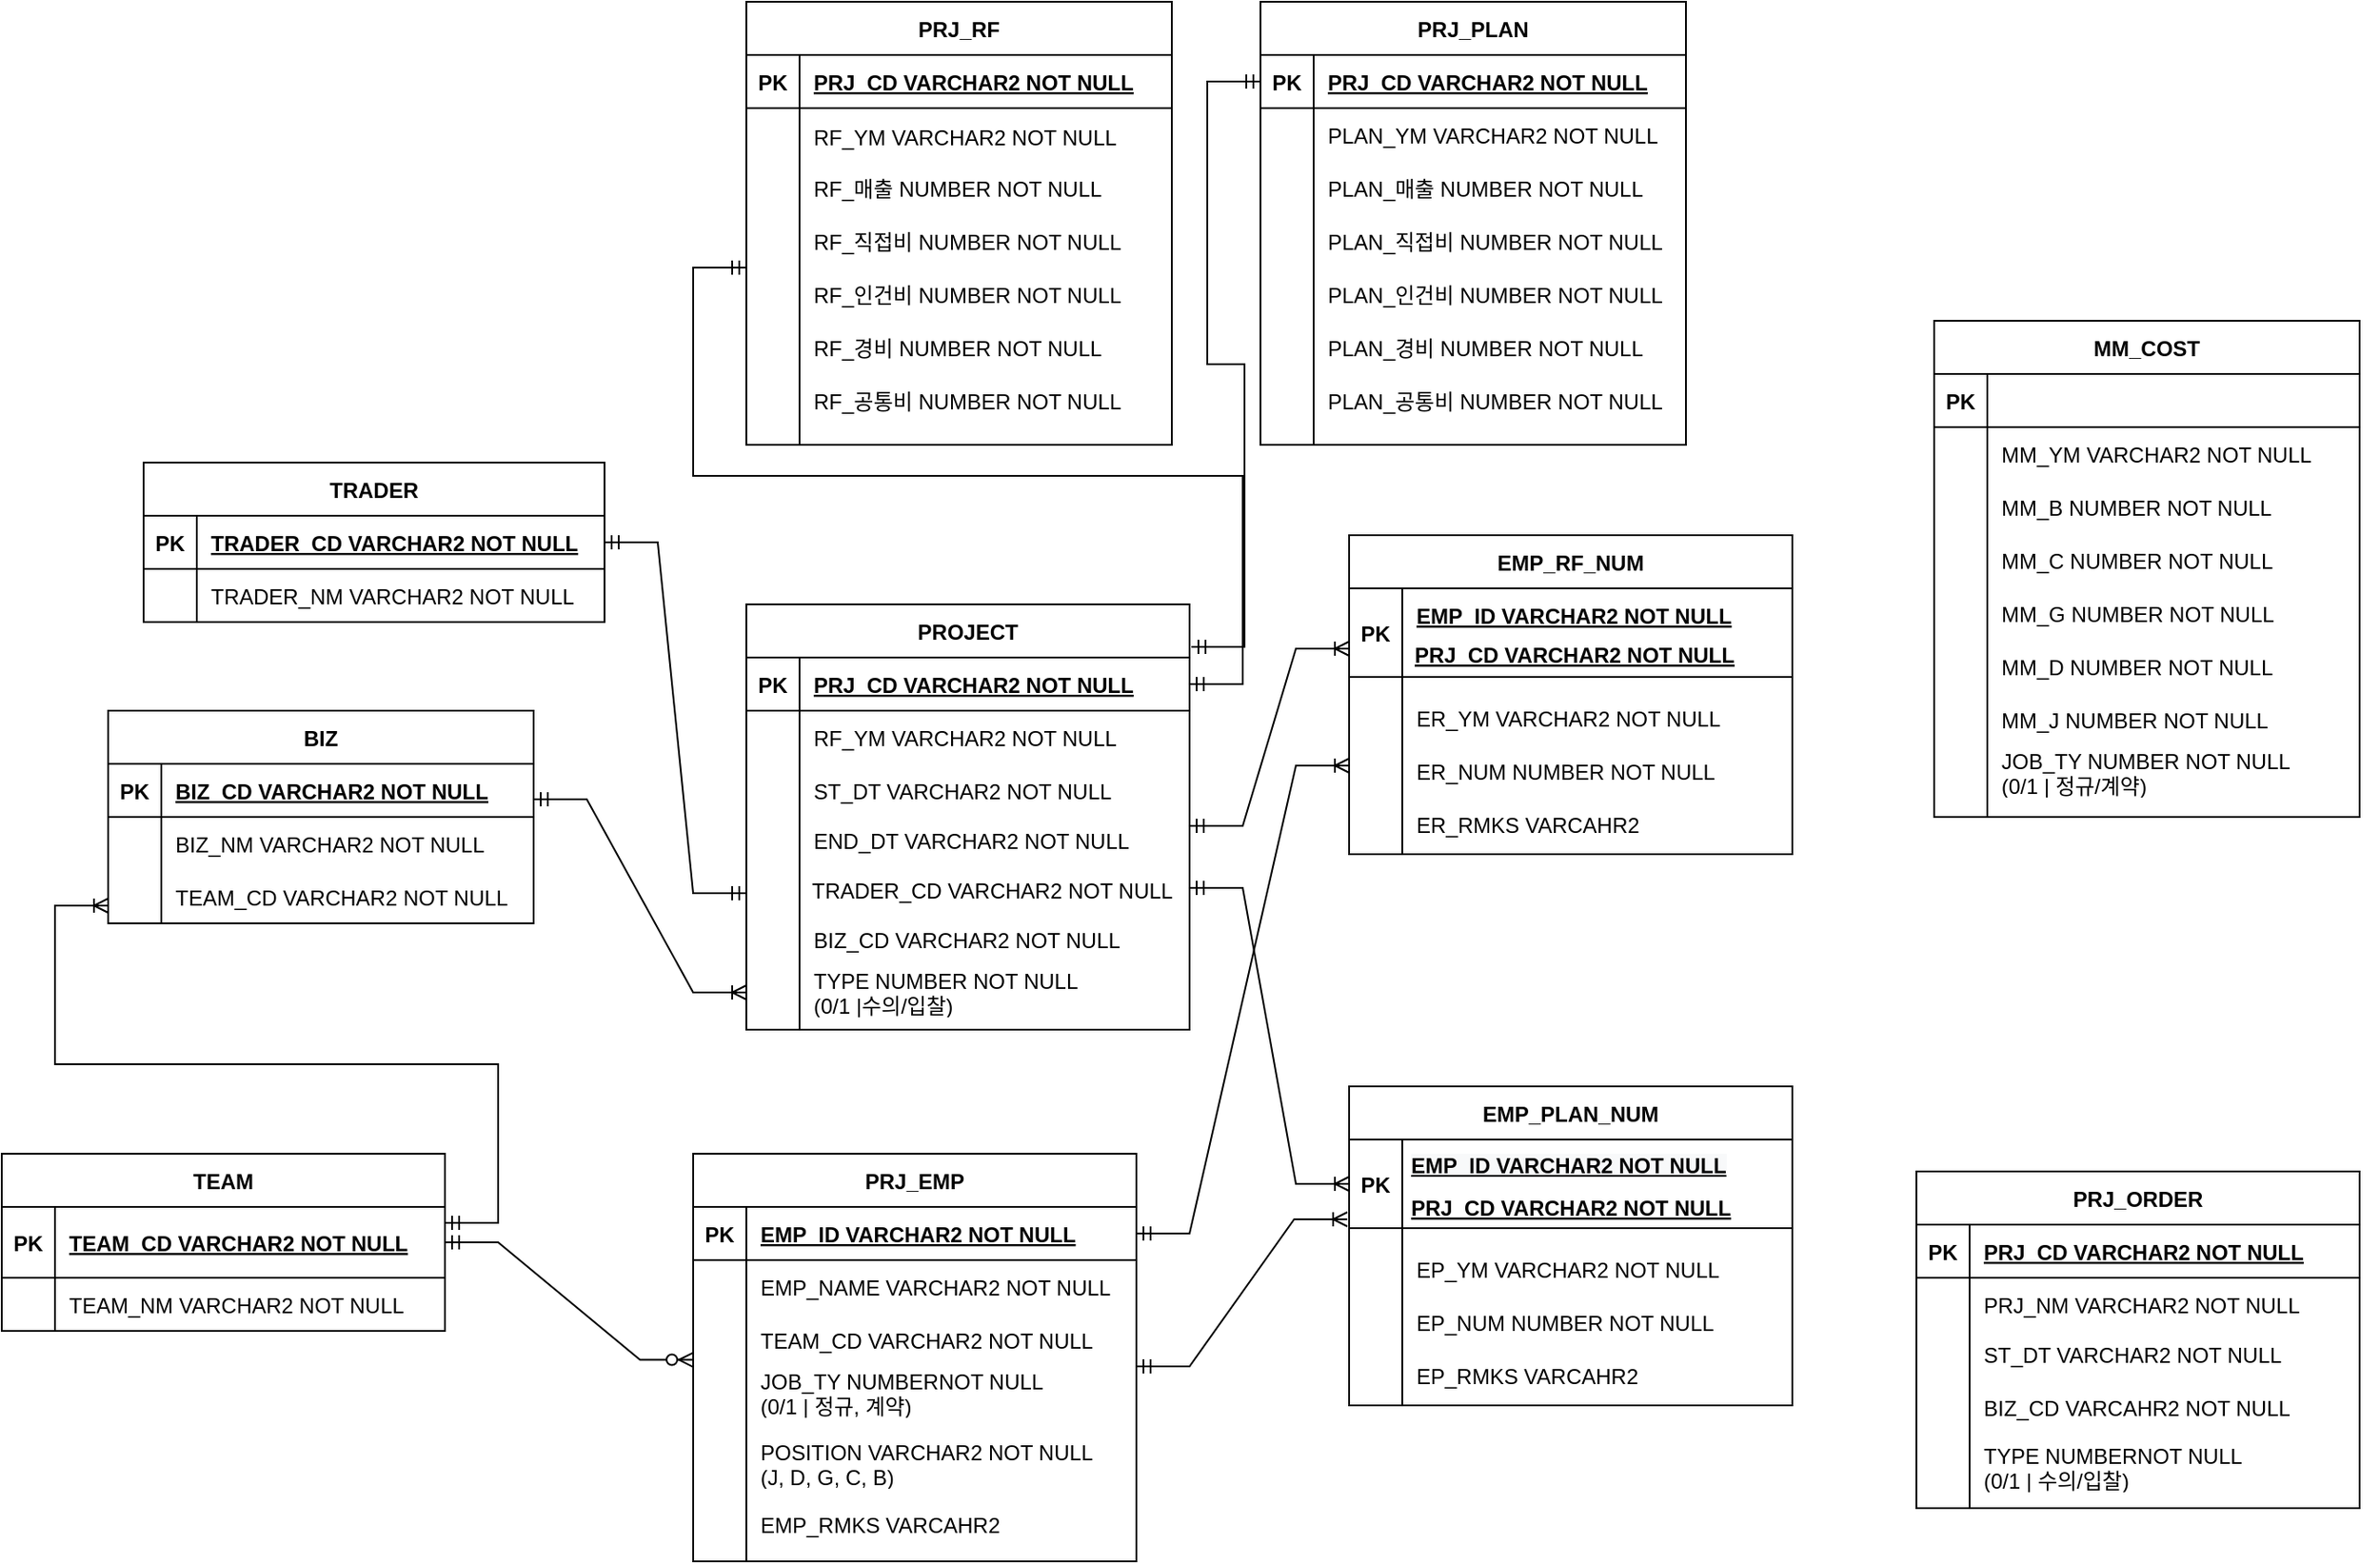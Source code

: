 <mxfile version="15.8.8" type="github">
  <diagram id="R2lEEEUBdFMjLlhIrx00" name="Page-1">
    <mxGraphModel dx="2424" dy="1894" grid="1" gridSize="10" guides="1" tooltips="1" connect="1" arrows="1" fold="1" page="1" pageScale="1" pageWidth="850" pageHeight="1100" math="0" shadow="0" extFonts="Permanent Marker^https://fonts.googleapis.com/css?family=Permanent+Marker">
      <root>
        <mxCell id="0" />
        <mxCell id="1" parent="0" />
        <mxCell id="C-vyLk0tnHw3VtMMgP7b-23" value="PROJECT" style="shape=table;startSize=30;container=1;collapsible=1;childLayout=tableLayout;fixedRows=1;rowLines=0;fontStyle=1;align=center;resizeLast=1;" parent="1" vertex="1">
          <mxGeometry x="-330" y="40" width="250" height="240" as="geometry" />
        </mxCell>
        <mxCell id="C-vyLk0tnHw3VtMMgP7b-24" value="" style="shape=partialRectangle;collapsible=0;dropTarget=0;pointerEvents=0;fillColor=none;points=[[0,0.5],[1,0.5]];portConstraint=eastwest;top=0;left=0;right=0;bottom=1;" parent="C-vyLk0tnHw3VtMMgP7b-23" vertex="1">
          <mxGeometry y="30" width="250" height="30" as="geometry" />
        </mxCell>
        <mxCell id="C-vyLk0tnHw3VtMMgP7b-25" value="PK" style="shape=partialRectangle;overflow=hidden;connectable=0;fillColor=none;top=0;left=0;bottom=0;right=0;fontStyle=1;" parent="C-vyLk0tnHw3VtMMgP7b-24" vertex="1">
          <mxGeometry width="30" height="30" as="geometry">
            <mxRectangle width="30" height="30" as="alternateBounds" />
          </mxGeometry>
        </mxCell>
        <mxCell id="C-vyLk0tnHw3VtMMgP7b-26" value="PRJ_CD VARCHAR2 NOT NULL " style="shape=partialRectangle;overflow=hidden;connectable=0;fillColor=none;top=0;left=0;bottom=0;right=0;align=left;spacingLeft=6;fontStyle=5;" parent="C-vyLk0tnHw3VtMMgP7b-24" vertex="1">
          <mxGeometry x="30" width="220" height="30" as="geometry">
            <mxRectangle width="220" height="30" as="alternateBounds" />
          </mxGeometry>
        </mxCell>
        <mxCell id="C-vyLk0tnHw3VtMMgP7b-27" value="" style="shape=partialRectangle;collapsible=0;dropTarget=0;pointerEvents=0;fillColor=none;points=[[0,0.5],[1,0.5]];portConstraint=eastwest;top=0;left=0;right=0;bottom=0;" parent="C-vyLk0tnHw3VtMMgP7b-23" vertex="1">
          <mxGeometry y="60" width="250" height="180" as="geometry" />
        </mxCell>
        <mxCell id="C-vyLk0tnHw3VtMMgP7b-28" value="" style="shape=partialRectangle;overflow=hidden;connectable=0;fillColor=none;top=0;left=0;bottom=0;right=0;" parent="C-vyLk0tnHw3VtMMgP7b-27" vertex="1">
          <mxGeometry width="30" height="180" as="geometry">
            <mxRectangle width="30" height="180" as="alternateBounds" />
          </mxGeometry>
        </mxCell>
        <mxCell id="C-vyLk0tnHw3VtMMgP7b-29" value="" style="shape=partialRectangle;overflow=hidden;connectable=0;fillColor=none;top=0;left=0;bottom=0;right=0;align=left;spacingLeft=6;" parent="C-vyLk0tnHw3VtMMgP7b-27" vertex="1">
          <mxGeometry x="30" width="220" height="180" as="geometry">
            <mxRectangle width="220" height="180" as="alternateBounds" />
          </mxGeometry>
        </mxCell>
        <mxCell id="puKlv_RuVFi4Ft0ick5t-2" value="RF_YM VARCHAR2 NOT NULL" style="shape=partialRectangle;overflow=hidden;connectable=0;fillColor=none;top=0;left=0;bottom=0;right=0;align=left;spacingLeft=6;" parent="1" vertex="1">
          <mxGeometry x="-300" y="100" width="220" height="30" as="geometry">
            <mxRectangle width="220" height="30" as="alternateBounds" />
          </mxGeometry>
        </mxCell>
        <mxCell id="puKlv_RuVFi4Ft0ick5t-4" value="MM_COST" style="shape=table;startSize=30;container=1;collapsible=1;childLayout=tableLayout;fixedRows=1;rowLines=0;fontStyle=1;align=center;resizeLast=1;" parent="1" vertex="1">
          <mxGeometry x="340" y="-120" width="240" height="280" as="geometry" />
        </mxCell>
        <mxCell id="puKlv_RuVFi4Ft0ick5t-5" value="" style="shape=partialRectangle;collapsible=0;dropTarget=0;pointerEvents=0;fillColor=none;points=[[0,0.5],[1,0.5]];portConstraint=eastwest;top=0;left=0;right=0;bottom=1;" parent="puKlv_RuVFi4Ft0ick5t-4" vertex="1">
          <mxGeometry y="30" width="240" height="30" as="geometry" />
        </mxCell>
        <mxCell id="puKlv_RuVFi4Ft0ick5t-6" value="PK" style="shape=partialRectangle;overflow=hidden;connectable=0;fillColor=none;top=0;left=0;bottom=0;right=0;fontStyle=1;" parent="puKlv_RuVFi4Ft0ick5t-5" vertex="1">
          <mxGeometry width="30" height="30" as="geometry">
            <mxRectangle width="30" height="30" as="alternateBounds" />
          </mxGeometry>
        </mxCell>
        <mxCell id="puKlv_RuVFi4Ft0ick5t-7" value="" style="shape=partialRectangle;overflow=hidden;connectable=0;fillColor=none;top=0;left=0;bottom=0;right=0;align=left;spacingLeft=6;fontStyle=5;" parent="puKlv_RuVFi4Ft0ick5t-5" vertex="1">
          <mxGeometry x="30" width="210" height="30" as="geometry">
            <mxRectangle width="210" height="30" as="alternateBounds" />
          </mxGeometry>
        </mxCell>
        <mxCell id="puKlv_RuVFi4Ft0ick5t-8" value="" style="shape=partialRectangle;collapsible=0;dropTarget=0;pointerEvents=0;fillColor=none;points=[[0,0.5],[1,0.5]];portConstraint=eastwest;top=0;left=0;right=0;bottom=0;" parent="puKlv_RuVFi4Ft0ick5t-4" vertex="1">
          <mxGeometry y="60" width="240" height="220" as="geometry" />
        </mxCell>
        <mxCell id="puKlv_RuVFi4Ft0ick5t-9" value="" style="shape=partialRectangle;overflow=hidden;connectable=0;fillColor=none;top=0;left=0;bottom=0;right=0;" parent="puKlv_RuVFi4Ft0ick5t-8" vertex="1">
          <mxGeometry width="30" height="220" as="geometry">
            <mxRectangle width="30" height="220" as="alternateBounds" />
          </mxGeometry>
        </mxCell>
        <mxCell id="puKlv_RuVFi4Ft0ick5t-10" value="" style="shape=partialRectangle;overflow=hidden;connectable=0;fillColor=none;top=0;left=0;bottom=0;right=0;align=left;spacingLeft=6;" parent="puKlv_RuVFi4Ft0ick5t-8" vertex="1">
          <mxGeometry x="30" width="210" height="220" as="geometry">
            <mxRectangle width="210" height="220" as="alternateBounds" />
          </mxGeometry>
        </mxCell>
        <mxCell id="ZMXKOaA-wAnx4iD19Qm_-1" value="" style="shape=partialRectangle;collapsible=0;dropTarget=0;pointerEvents=0;fillColor=none;points=[[0,0.5],[1,0.5]];portConstraint=eastwest;top=0;left=0;right=0;bottom=0;" parent="1" vertex="1">
          <mxGeometry x="340" y="65" width="250" height="30" as="geometry" />
        </mxCell>
        <mxCell id="ZMXKOaA-wAnx4iD19Qm_-3" value="MM_YM VARCHAR2 NOT NULL" style="shape=partialRectangle;overflow=hidden;connectable=0;fillColor=none;top=0;left=0;bottom=0;right=0;align=left;spacingLeft=6;" parent="1" vertex="1">
          <mxGeometry x="370" y="-60" width="220" height="30" as="geometry">
            <mxRectangle width="220" height="30" as="alternateBounds" />
          </mxGeometry>
        </mxCell>
        <mxCell id="ZMXKOaA-wAnx4iD19Qm_-4" value="MM_B NUMBER NOT NULL" style="shape=partialRectangle;overflow=hidden;connectable=0;fillColor=none;top=0;left=0;bottom=0;right=0;align=left;spacingLeft=6;" parent="1" vertex="1">
          <mxGeometry x="370" y="-30" width="220" height="30" as="geometry">
            <mxRectangle width="220" height="30" as="alternateBounds" />
          </mxGeometry>
        </mxCell>
        <mxCell id="ZMXKOaA-wAnx4iD19Qm_-5" value="MM_C NUMBER NOT NULL" style="shape=partialRectangle;overflow=hidden;connectable=0;fillColor=none;top=0;left=0;bottom=0;right=0;align=left;spacingLeft=6;" parent="1" vertex="1">
          <mxGeometry x="370" width="220" height="30" as="geometry">
            <mxRectangle width="220" height="30" as="alternateBounds" />
          </mxGeometry>
        </mxCell>
        <mxCell id="ZMXKOaA-wAnx4iD19Qm_-6" value="MM_G NUMBER NOT NULL" style="shape=partialRectangle;overflow=hidden;connectable=0;fillColor=none;top=0;left=0;bottom=0;right=0;align=left;spacingLeft=6;" parent="1" vertex="1">
          <mxGeometry x="370" y="30" width="220" height="30" as="geometry">
            <mxRectangle width="220" height="30" as="alternateBounds" />
          </mxGeometry>
        </mxCell>
        <mxCell id="ZMXKOaA-wAnx4iD19Qm_-7" value="MM_D NUMBER NOT NULL" style="shape=partialRectangle;overflow=hidden;connectable=0;fillColor=none;top=0;left=0;bottom=0;right=0;align=left;spacingLeft=6;" parent="1" vertex="1">
          <mxGeometry x="370" y="60" width="220" height="30" as="geometry">
            <mxRectangle width="220" height="30" as="alternateBounds" />
          </mxGeometry>
        </mxCell>
        <mxCell id="ZMXKOaA-wAnx4iD19Qm_-8" value="MM_J NUMBER NOT NULL" style="shape=partialRectangle;overflow=hidden;connectable=0;fillColor=none;top=0;left=0;bottom=0;right=0;align=left;spacingLeft=6;" parent="1" vertex="1">
          <mxGeometry x="370" y="90" width="220" height="30" as="geometry">
            <mxRectangle width="220" height="30" as="alternateBounds" />
          </mxGeometry>
        </mxCell>
        <mxCell id="ZMXKOaA-wAnx4iD19Qm_-9" value="JOB_TY NUMBER NOT NULL&#xa;(0/1 | 정규/계약)" style="shape=partialRectangle;overflow=hidden;connectable=0;fillColor=none;top=0;left=0;bottom=0;right=0;align=left;spacingLeft=6;" parent="1" vertex="1">
          <mxGeometry x="370" y="120" width="220" height="30" as="geometry">
            <mxRectangle width="220" height="30" as="alternateBounds" />
          </mxGeometry>
        </mxCell>
        <mxCell id="ZMXKOaA-wAnx4iD19Qm_-10" value="BIZ" style="shape=table;startSize=30;container=1;collapsible=1;childLayout=tableLayout;fixedRows=1;rowLines=0;fontStyle=1;align=center;resizeLast=1;" parent="1" vertex="1">
          <mxGeometry x="-690" y="100" width="240" height="120" as="geometry" />
        </mxCell>
        <mxCell id="ZMXKOaA-wAnx4iD19Qm_-11" value="" style="shape=partialRectangle;collapsible=0;dropTarget=0;pointerEvents=0;fillColor=none;points=[[0,0.5],[1,0.5]];portConstraint=eastwest;top=0;left=0;right=0;bottom=1;" parent="ZMXKOaA-wAnx4iD19Qm_-10" vertex="1">
          <mxGeometry y="30" width="240" height="30" as="geometry" />
        </mxCell>
        <mxCell id="ZMXKOaA-wAnx4iD19Qm_-12" value="PK" style="shape=partialRectangle;overflow=hidden;connectable=0;fillColor=none;top=0;left=0;bottom=0;right=0;fontStyle=1;" parent="ZMXKOaA-wAnx4iD19Qm_-11" vertex="1">
          <mxGeometry width="30" height="30" as="geometry">
            <mxRectangle width="30" height="30" as="alternateBounds" />
          </mxGeometry>
        </mxCell>
        <mxCell id="ZMXKOaA-wAnx4iD19Qm_-13" value="" style="shape=partialRectangle;overflow=hidden;connectable=0;fillColor=none;top=0;left=0;bottom=0;right=0;align=left;spacingLeft=6;fontStyle=5;" parent="ZMXKOaA-wAnx4iD19Qm_-11" vertex="1">
          <mxGeometry x="30" width="210" height="30" as="geometry">
            <mxRectangle width="210" height="30" as="alternateBounds" />
          </mxGeometry>
        </mxCell>
        <mxCell id="ZMXKOaA-wAnx4iD19Qm_-14" value="" style="shape=partialRectangle;collapsible=0;dropTarget=0;pointerEvents=0;fillColor=none;points=[[0,0.5],[1,0.5]];portConstraint=eastwest;top=0;left=0;right=0;bottom=0;" parent="ZMXKOaA-wAnx4iD19Qm_-10" vertex="1">
          <mxGeometry y="60" width="240" height="60" as="geometry" />
        </mxCell>
        <mxCell id="ZMXKOaA-wAnx4iD19Qm_-15" value="" style="shape=partialRectangle;overflow=hidden;connectable=0;fillColor=none;top=0;left=0;bottom=0;right=0;" parent="ZMXKOaA-wAnx4iD19Qm_-14" vertex="1">
          <mxGeometry width="30" height="60" as="geometry">
            <mxRectangle width="30" height="60" as="alternateBounds" />
          </mxGeometry>
        </mxCell>
        <mxCell id="ZMXKOaA-wAnx4iD19Qm_-16" value="" style="shape=partialRectangle;overflow=hidden;connectable=0;fillColor=none;top=0;left=0;bottom=0;right=0;align=left;spacingLeft=6;" parent="ZMXKOaA-wAnx4iD19Qm_-14" vertex="1">
          <mxGeometry x="30" width="210" height="60" as="geometry">
            <mxRectangle width="210" height="60" as="alternateBounds" />
          </mxGeometry>
        </mxCell>
        <mxCell id="ZMXKOaA-wAnx4iD19Qm_-23" value="BIZ_CD VARCHAR2 NOT NULL" style="shape=partialRectangle;overflow=hidden;connectable=0;fillColor=none;top=0;left=0;bottom=0;right=0;align=left;spacingLeft=6;fontStyle=5" parent="1" vertex="1">
          <mxGeometry x="-660" y="130" width="220" height="30" as="geometry">
            <mxRectangle width="220" height="30" as="alternateBounds" />
          </mxGeometry>
        </mxCell>
        <mxCell id="ZMXKOaA-wAnx4iD19Qm_-27" value="BIZ_NM VARCHAR2 NOT NULL" style="shape=partialRectangle;overflow=hidden;connectable=0;fillColor=none;top=0;left=0;bottom=0;right=0;align=left;spacingLeft=6;" parent="1" vertex="1">
          <mxGeometry x="-660" y="160" width="220" height="30" as="geometry">
            <mxRectangle width="220" height="30" as="alternateBounds" />
          </mxGeometry>
        </mxCell>
        <mxCell id="ZMXKOaA-wAnx4iD19Qm_-28" value="TEAM" style="shape=table;startSize=30;container=1;collapsible=1;childLayout=tableLayout;fixedRows=1;rowLines=0;fontStyle=1;align=center;resizeLast=1;" parent="1" vertex="1">
          <mxGeometry x="-750" y="350" width="250" height="100" as="geometry" />
        </mxCell>
        <mxCell id="ZMXKOaA-wAnx4iD19Qm_-29" value="" style="shape=partialRectangle;collapsible=0;dropTarget=0;pointerEvents=0;fillColor=none;points=[[0,0.5],[1,0.5]];portConstraint=eastwest;top=0;left=0;right=0;bottom=1;" parent="ZMXKOaA-wAnx4iD19Qm_-28" vertex="1">
          <mxGeometry y="30" width="250" height="40" as="geometry" />
        </mxCell>
        <mxCell id="ZMXKOaA-wAnx4iD19Qm_-30" value="PK" style="shape=partialRectangle;overflow=hidden;connectable=0;fillColor=none;top=0;left=0;bottom=0;right=0;fontStyle=1;" parent="ZMXKOaA-wAnx4iD19Qm_-29" vertex="1">
          <mxGeometry width="30" height="40" as="geometry">
            <mxRectangle width="30" height="40" as="alternateBounds" />
          </mxGeometry>
        </mxCell>
        <mxCell id="ZMXKOaA-wAnx4iD19Qm_-31" value="TEAM_CD VARCHAR2 NOT NULL" style="shape=partialRectangle;overflow=hidden;connectable=0;fillColor=none;top=0;left=0;bottom=0;right=0;align=left;spacingLeft=6;fontStyle=5;" parent="ZMXKOaA-wAnx4iD19Qm_-29" vertex="1">
          <mxGeometry x="30" width="220" height="40" as="geometry">
            <mxRectangle width="220" height="40" as="alternateBounds" />
          </mxGeometry>
        </mxCell>
        <mxCell id="ZMXKOaA-wAnx4iD19Qm_-32" value="" style="shape=partialRectangle;collapsible=0;dropTarget=0;pointerEvents=0;fillColor=none;points=[[0,0.5],[1,0.5]];portConstraint=eastwest;top=0;left=0;right=0;bottom=0;" parent="ZMXKOaA-wAnx4iD19Qm_-28" vertex="1">
          <mxGeometry y="70" width="250" height="30" as="geometry" />
        </mxCell>
        <mxCell id="ZMXKOaA-wAnx4iD19Qm_-33" value="" style="shape=partialRectangle;overflow=hidden;connectable=0;fillColor=none;top=0;left=0;bottom=0;right=0;" parent="ZMXKOaA-wAnx4iD19Qm_-32" vertex="1">
          <mxGeometry width="30" height="30" as="geometry">
            <mxRectangle width="30" height="30" as="alternateBounds" />
          </mxGeometry>
        </mxCell>
        <mxCell id="ZMXKOaA-wAnx4iD19Qm_-34" value="TEAM_NM VARCHAR2 NOT NULL" style="shape=partialRectangle;overflow=hidden;connectable=0;fillColor=none;top=0;left=0;bottom=0;right=0;align=left;spacingLeft=6;" parent="ZMXKOaA-wAnx4iD19Qm_-32" vertex="1">
          <mxGeometry x="30" width="220" height="30" as="geometry">
            <mxRectangle width="220" height="30" as="alternateBounds" />
          </mxGeometry>
        </mxCell>
        <mxCell id="ZMXKOaA-wAnx4iD19Qm_-49" value="PRJ_PLAN" style="shape=table;startSize=30;container=1;collapsible=1;childLayout=tableLayout;fixedRows=1;rowLines=0;fontStyle=1;align=center;resizeLast=1;" parent="1" vertex="1">
          <mxGeometry x="-40" y="-300" width="240" height="250" as="geometry" />
        </mxCell>
        <mxCell id="ZMXKOaA-wAnx4iD19Qm_-50" value="" style="shape=partialRectangle;collapsible=0;dropTarget=0;pointerEvents=0;fillColor=none;points=[[0,0.5],[1,0.5]];portConstraint=eastwest;top=0;left=0;right=0;bottom=1;" parent="ZMXKOaA-wAnx4iD19Qm_-49" vertex="1">
          <mxGeometry y="30" width="240" height="30" as="geometry" />
        </mxCell>
        <mxCell id="ZMXKOaA-wAnx4iD19Qm_-51" value="PK" style="shape=partialRectangle;overflow=hidden;connectable=0;fillColor=none;top=0;left=0;bottom=0;right=0;fontStyle=1;" parent="ZMXKOaA-wAnx4iD19Qm_-50" vertex="1">
          <mxGeometry width="30" height="30" as="geometry">
            <mxRectangle width="30" height="30" as="alternateBounds" />
          </mxGeometry>
        </mxCell>
        <mxCell id="ZMXKOaA-wAnx4iD19Qm_-52" value="" style="shape=partialRectangle;overflow=hidden;connectable=0;fillColor=none;top=0;left=0;bottom=0;right=0;align=left;spacingLeft=6;fontStyle=5;" parent="ZMXKOaA-wAnx4iD19Qm_-50" vertex="1">
          <mxGeometry x="30" width="210" height="30" as="geometry">
            <mxRectangle width="210" height="30" as="alternateBounds" />
          </mxGeometry>
        </mxCell>
        <mxCell id="ZMXKOaA-wAnx4iD19Qm_-53" value="" style="shape=partialRectangle;collapsible=0;dropTarget=0;pointerEvents=0;fillColor=none;points=[[0,0.5],[1,0.5]];portConstraint=eastwest;top=0;left=0;right=0;bottom=0;" parent="ZMXKOaA-wAnx4iD19Qm_-49" vertex="1">
          <mxGeometry y="60" width="240" height="190" as="geometry" />
        </mxCell>
        <mxCell id="ZMXKOaA-wAnx4iD19Qm_-54" value="" style="shape=partialRectangle;overflow=hidden;connectable=0;fillColor=none;top=0;left=0;bottom=0;right=0;" parent="ZMXKOaA-wAnx4iD19Qm_-53" vertex="1">
          <mxGeometry width="30" height="190" as="geometry">
            <mxRectangle width="30" height="190" as="alternateBounds" />
          </mxGeometry>
        </mxCell>
        <mxCell id="ZMXKOaA-wAnx4iD19Qm_-55" value="" style="shape=partialRectangle;overflow=hidden;connectable=0;fillColor=none;top=0;left=0;bottom=0;right=0;align=left;spacingLeft=6;" parent="ZMXKOaA-wAnx4iD19Qm_-53" vertex="1">
          <mxGeometry x="30" width="210" height="190" as="geometry">
            <mxRectangle width="210" height="190" as="alternateBounds" />
          </mxGeometry>
        </mxCell>
        <mxCell id="ZMXKOaA-wAnx4iD19Qm_-58" value="PLAN_YM VARCHAR2 NOT NULL" style="shape=partialRectangle;overflow=hidden;connectable=0;fillColor=none;top=0;left=0;bottom=0;right=0;align=left;spacingLeft=6;" parent="1" vertex="1">
          <mxGeometry x="-10" y="-240" width="220" height="30" as="geometry">
            <mxRectangle width="220" height="30" as="alternateBounds" />
          </mxGeometry>
        </mxCell>
        <mxCell id="ZMXKOaA-wAnx4iD19Qm_-59" value="PLAN_매출 NUMBER NOT NULL" style="shape=partialRectangle;overflow=hidden;connectable=0;fillColor=none;top=0;left=0;bottom=0;right=0;align=left;spacingLeft=6;" parent="1" vertex="1">
          <mxGeometry x="-10" y="-210" width="220" height="30" as="geometry">
            <mxRectangle width="220" height="30" as="alternateBounds" />
          </mxGeometry>
        </mxCell>
        <mxCell id="ZMXKOaA-wAnx4iD19Qm_-60" value="PLAN_인건비 NUMBER NOT NULL" style="shape=partialRectangle;overflow=hidden;connectable=0;fillColor=none;top=0;left=0;bottom=0;right=0;align=left;spacingLeft=6;" parent="1" vertex="1">
          <mxGeometry x="-10" y="-150" width="220" height="30" as="geometry">
            <mxRectangle width="220" height="30" as="alternateBounds" />
          </mxGeometry>
        </mxCell>
        <mxCell id="ZMXKOaA-wAnx4iD19Qm_-61" value="PLAN_경비 NUMBER NOT NULL" style="shape=partialRectangle;overflow=hidden;connectable=0;fillColor=none;top=0;left=0;bottom=0;right=0;align=left;spacingLeft=6;" parent="1" vertex="1">
          <mxGeometry x="-10" y="-120" width="220" height="30" as="geometry">
            <mxRectangle width="220" height="30" as="alternateBounds" />
          </mxGeometry>
        </mxCell>
        <mxCell id="ZMXKOaA-wAnx4iD19Qm_-62" value="PLAN_공통비 NUMBER NOT NULL" style="shape=partialRectangle;overflow=hidden;connectable=0;fillColor=none;top=0;left=0;bottom=0;right=0;align=left;spacingLeft=6;" parent="1" vertex="1">
          <mxGeometry x="-10" y="-90" width="220" height="30" as="geometry">
            <mxRectangle width="220" height="30" as="alternateBounds" />
          </mxGeometry>
        </mxCell>
        <mxCell id="ZMXKOaA-wAnx4iD19Qm_-64" value="PRJ_RF" style="shape=table;startSize=30;container=1;collapsible=1;childLayout=tableLayout;fixedRows=1;rowLines=0;fontStyle=1;align=center;resizeLast=1;" parent="1" vertex="1">
          <mxGeometry x="-330" y="-300" width="240" height="250" as="geometry" />
        </mxCell>
        <mxCell id="ZMXKOaA-wAnx4iD19Qm_-65" value="" style="shape=partialRectangle;collapsible=0;dropTarget=0;pointerEvents=0;fillColor=none;points=[[0,0.5],[1,0.5]];portConstraint=eastwest;top=0;left=0;right=0;bottom=1;" parent="ZMXKOaA-wAnx4iD19Qm_-64" vertex="1">
          <mxGeometry y="30" width="240" height="30" as="geometry" />
        </mxCell>
        <mxCell id="ZMXKOaA-wAnx4iD19Qm_-66" value="PK" style="shape=partialRectangle;overflow=hidden;connectable=0;fillColor=none;top=0;left=0;bottom=0;right=0;fontStyle=1;" parent="ZMXKOaA-wAnx4iD19Qm_-65" vertex="1">
          <mxGeometry width="30" height="30" as="geometry">
            <mxRectangle width="30" height="30" as="alternateBounds" />
          </mxGeometry>
        </mxCell>
        <mxCell id="ZMXKOaA-wAnx4iD19Qm_-67" value="" style="shape=partialRectangle;overflow=hidden;connectable=0;fillColor=none;top=0;left=0;bottom=0;right=0;align=left;spacingLeft=6;fontStyle=5;" parent="ZMXKOaA-wAnx4iD19Qm_-65" vertex="1">
          <mxGeometry x="30" width="210" height="30" as="geometry">
            <mxRectangle width="210" height="30" as="alternateBounds" />
          </mxGeometry>
        </mxCell>
        <mxCell id="ZMXKOaA-wAnx4iD19Qm_-68" value="" style="shape=partialRectangle;collapsible=0;dropTarget=0;pointerEvents=0;fillColor=none;points=[[0,0.5],[1,0.5]];portConstraint=eastwest;top=0;left=0;right=0;bottom=0;" parent="ZMXKOaA-wAnx4iD19Qm_-64" vertex="1">
          <mxGeometry y="60" width="240" height="190" as="geometry" />
        </mxCell>
        <mxCell id="ZMXKOaA-wAnx4iD19Qm_-69" value="" style="shape=partialRectangle;overflow=hidden;connectable=0;fillColor=none;top=0;left=0;bottom=0;right=0;" parent="ZMXKOaA-wAnx4iD19Qm_-68" vertex="1">
          <mxGeometry width="30" height="190" as="geometry">
            <mxRectangle width="30" height="190" as="alternateBounds" />
          </mxGeometry>
        </mxCell>
        <mxCell id="ZMXKOaA-wAnx4iD19Qm_-70" value="" style="shape=partialRectangle;overflow=hidden;connectable=0;fillColor=none;top=0;left=0;bottom=0;right=0;align=left;spacingLeft=6;" parent="ZMXKOaA-wAnx4iD19Qm_-68" vertex="1">
          <mxGeometry x="30" width="210" height="190" as="geometry">
            <mxRectangle width="210" height="190" as="alternateBounds" />
          </mxGeometry>
        </mxCell>
        <mxCell id="ZMXKOaA-wAnx4iD19Qm_-71" value="" style="shape=partialRectangle;collapsible=0;dropTarget=0;pointerEvents=0;fillColor=none;points=[[0,0.5],[1,0.5]];portConstraint=eastwest;top=0;left=0;right=0;bottom=0;" parent="1" vertex="1">
          <mxGeometry x="40" y="-100" width="250" height="30" as="geometry" />
        </mxCell>
        <mxCell id="ZMXKOaA-wAnx4iD19Qm_-72" value="PRJ_CD VARCHAR2 NOT NULL" style="shape=partialRectangle;overflow=hidden;connectable=0;fillColor=none;top=0;left=0;bottom=0;right=0;align=left;spacingLeft=6;fontStyle=5" parent="1" vertex="1">
          <mxGeometry x="-300" y="-270" width="220" height="30" as="geometry">
            <mxRectangle width="220" height="30" as="alternateBounds" />
          </mxGeometry>
        </mxCell>
        <mxCell id="ZMXKOaA-wAnx4iD19Qm_-73" value="RF_YM VARCHAR2 NOT NULL" style="shape=partialRectangle;overflow=hidden;connectable=0;fillColor=none;top=0;left=0;bottom=0;right=0;align=left;spacingLeft=6;" parent="1" vertex="1">
          <mxGeometry x="-300" y="-239" width="220" height="30" as="geometry">
            <mxRectangle width="220" height="30" as="alternateBounds" />
          </mxGeometry>
        </mxCell>
        <mxCell id="ZMXKOaA-wAnx4iD19Qm_-74" value="RF_매출 NUMBER NOT NULL" style="shape=partialRectangle;overflow=hidden;connectable=0;fillColor=none;top=0;left=0;bottom=0;right=0;align=left;spacingLeft=6;" parent="1" vertex="1">
          <mxGeometry x="-300" y="-210" width="220" height="30" as="geometry">
            <mxRectangle width="220" height="30" as="alternateBounds" />
          </mxGeometry>
        </mxCell>
        <mxCell id="ZMXKOaA-wAnx4iD19Qm_-75" value="RF_직접비 NUMBER NOT NULL" style="shape=partialRectangle;overflow=hidden;connectable=0;fillColor=none;top=0;left=0;bottom=0;right=0;align=left;spacingLeft=6;" parent="1" vertex="1">
          <mxGeometry x="-300" y="-180" width="220" height="30" as="geometry">
            <mxRectangle width="220" height="30" as="alternateBounds" />
          </mxGeometry>
        </mxCell>
        <mxCell id="ZMXKOaA-wAnx4iD19Qm_-76" value="RF_인건비 NUMBER NOT NULL" style="shape=partialRectangle;overflow=hidden;connectable=0;fillColor=none;top=0;left=0;bottom=0;right=0;align=left;spacingLeft=6;" parent="1" vertex="1">
          <mxGeometry x="-300" y="-150" width="220" height="30" as="geometry">
            <mxRectangle width="220" height="30" as="alternateBounds" />
          </mxGeometry>
        </mxCell>
        <mxCell id="ZMXKOaA-wAnx4iD19Qm_-77" value="RF_공통비 NUMBER NOT NULL" style="shape=partialRectangle;overflow=hidden;connectable=0;fillColor=none;top=0;left=0;bottom=0;right=0;align=left;spacingLeft=6;" parent="1" vertex="1">
          <mxGeometry x="-300" y="-90" width="220" height="30" as="geometry">
            <mxRectangle width="220" height="30" as="alternateBounds" />
          </mxGeometry>
        </mxCell>
        <mxCell id="ZMXKOaA-wAnx4iD19Qm_-79" value="PRJ_CD VARCHAR2 NOT NULL" style="shape=partialRectangle;overflow=hidden;connectable=0;fillColor=none;top=0;left=0;bottom=0;right=0;align=left;spacingLeft=6;fontStyle=5" parent="1" vertex="1">
          <mxGeometry x="-10" y="-270" width="220" height="30" as="geometry">
            <mxRectangle width="220" height="30" as="alternateBounds" />
          </mxGeometry>
        </mxCell>
        <mxCell id="ZMXKOaA-wAnx4iD19Qm_-80" value="PLAN_직접비 NUMBER NOT NULL" style="shape=partialRectangle;overflow=hidden;connectable=0;fillColor=none;top=0;left=0;bottom=0;right=0;align=left;spacingLeft=6;" parent="1" vertex="1">
          <mxGeometry x="-10" y="-180" width="220" height="30" as="geometry">
            <mxRectangle width="220" height="30" as="alternateBounds" />
          </mxGeometry>
        </mxCell>
        <mxCell id="ZMXKOaA-wAnx4iD19Qm_-81" value="ST_DT VARCHAR2 NOT NULL" style="shape=partialRectangle;overflow=hidden;connectable=0;fillColor=none;top=0;left=0;bottom=0;right=0;align=left;spacingLeft=6;" parent="1" vertex="1">
          <mxGeometry x="-300" y="130" width="220" height="30" as="geometry">
            <mxRectangle width="220" height="30" as="alternateBounds" />
          </mxGeometry>
        </mxCell>
        <mxCell id="ZMXKOaA-wAnx4iD19Qm_-82" value="END_DT VARCHAR2 NOT NULL" style="shape=partialRectangle;overflow=hidden;connectable=0;fillColor=none;top=0;left=0;bottom=0;right=0;align=left;spacingLeft=6;" parent="1" vertex="1">
          <mxGeometry x="-300" y="158" width="220" height="30" as="geometry">
            <mxRectangle width="220" height="30" as="alternateBounds" />
          </mxGeometry>
        </mxCell>
        <mxCell id="ZMXKOaA-wAnx4iD19Qm_-83" value="TYPE NUMBER NOT NULL&#xa;(0/1 |수의/입찰)" style="shape=partialRectangle;overflow=hidden;connectable=0;fillColor=none;top=0;left=0;bottom=0;right=0;align=left;spacingLeft=6;" parent="1" vertex="1">
          <mxGeometry x="-300" y="244" width="220" height="30" as="geometry">
            <mxRectangle width="220" height="30" as="alternateBounds" />
          </mxGeometry>
        </mxCell>
        <mxCell id="ZMXKOaA-wAnx4iD19Qm_-84" value="PRJ_EMP" style="shape=table;startSize=30;container=1;collapsible=1;childLayout=tableLayout;fixedRows=1;rowLines=0;fontStyle=1;align=center;resizeLast=1;" parent="1" vertex="1">
          <mxGeometry x="-360" y="350" width="250" height="230" as="geometry" />
        </mxCell>
        <mxCell id="ZMXKOaA-wAnx4iD19Qm_-85" value="" style="shape=partialRectangle;collapsible=0;dropTarget=0;pointerEvents=0;fillColor=none;points=[[0,0.5],[1,0.5]];portConstraint=eastwest;top=0;left=0;right=0;bottom=1;" parent="ZMXKOaA-wAnx4iD19Qm_-84" vertex="1">
          <mxGeometry y="30" width="250" height="30" as="geometry" />
        </mxCell>
        <mxCell id="ZMXKOaA-wAnx4iD19Qm_-86" value="PK" style="shape=partialRectangle;overflow=hidden;connectable=0;fillColor=none;top=0;left=0;bottom=0;right=0;fontStyle=1;" parent="ZMXKOaA-wAnx4iD19Qm_-85" vertex="1">
          <mxGeometry width="30" height="30" as="geometry">
            <mxRectangle width="30" height="30" as="alternateBounds" />
          </mxGeometry>
        </mxCell>
        <mxCell id="ZMXKOaA-wAnx4iD19Qm_-87" value="EMP_ID VARCHAR2 NOT NULL " style="shape=partialRectangle;overflow=hidden;connectable=0;fillColor=none;top=0;left=0;bottom=0;right=0;align=left;spacingLeft=6;fontStyle=5;" parent="ZMXKOaA-wAnx4iD19Qm_-85" vertex="1">
          <mxGeometry x="30" width="220" height="30" as="geometry">
            <mxRectangle width="220" height="30" as="alternateBounds" />
          </mxGeometry>
        </mxCell>
        <mxCell id="ZMXKOaA-wAnx4iD19Qm_-88" value="" style="shape=partialRectangle;collapsible=0;dropTarget=0;pointerEvents=0;fillColor=none;points=[[0,0.5],[1,0.5]];portConstraint=eastwest;top=0;left=0;right=0;bottom=0;" parent="ZMXKOaA-wAnx4iD19Qm_-84" vertex="1">
          <mxGeometry y="60" width="250" height="170" as="geometry" />
        </mxCell>
        <mxCell id="ZMXKOaA-wAnx4iD19Qm_-89" value="" style="shape=partialRectangle;overflow=hidden;connectable=0;fillColor=none;top=0;left=0;bottom=0;right=0;" parent="ZMXKOaA-wAnx4iD19Qm_-88" vertex="1">
          <mxGeometry width="30" height="170" as="geometry">
            <mxRectangle width="30" height="170" as="alternateBounds" />
          </mxGeometry>
        </mxCell>
        <mxCell id="ZMXKOaA-wAnx4iD19Qm_-90" value="" style="shape=partialRectangle;overflow=hidden;connectable=0;fillColor=none;top=0;left=0;bottom=0;right=0;align=left;spacingLeft=6;" parent="ZMXKOaA-wAnx4iD19Qm_-88" vertex="1">
          <mxGeometry x="30" width="220" height="170" as="geometry">
            <mxRectangle width="220" height="170" as="alternateBounds" />
          </mxGeometry>
        </mxCell>
        <mxCell id="ZMXKOaA-wAnx4iD19Qm_-91" value="EMP_NAME VARCHAR2 NOT NULL" style="shape=partialRectangle;overflow=hidden;connectable=0;fillColor=none;top=0;left=0;bottom=0;right=0;align=left;spacingLeft=6;" parent="1" vertex="1">
          <mxGeometry x="-330" y="410" width="220" height="30" as="geometry">
            <mxRectangle width="220" height="30" as="alternateBounds" />
          </mxGeometry>
        </mxCell>
        <mxCell id="ZMXKOaA-wAnx4iD19Qm_-92" value="TEAM_CD VARCHAR2 NOT NULL" style="shape=partialRectangle;overflow=hidden;connectable=0;fillColor=none;top=0;left=0;bottom=0;right=0;align=left;spacingLeft=6;" parent="1" vertex="1">
          <mxGeometry x="-330" y="440" width="220" height="30" as="geometry">
            <mxRectangle width="220" height="30" as="alternateBounds" />
          </mxGeometry>
        </mxCell>
        <mxCell id="ZMXKOaA-wAnx4iD19Qm_-93" value="JOB_TY NUMBERNOT NULL&#xa;(0/1 | 정규, 계약)" style="shape=partialRectangle;overflow=hidden;connectable=0;fillColor=none;top=0;left=0;bottom=0;right=0;align=left;spacingLeft=6;" parent="1" vertex="1">
          <mxGeometry x="-330" y="470" width="220" height="30" as="geometry">
            <mxRectangle width="220" height="30" as="alternateBounds" />
          </mxGeometry>
        </mxCell>
        <mxCell id="ZMXKOaA-wAnx4iD19Qm_-94" value="EMP_RMKS VARCAHR2 " style="shape=partialRectangle;overflow=hidden;connectable=0;fillColor=none;top=0;left=0;bottom=0;right=0;align=left;spacingLeft=6;" parent="1" vertex="1">
          <mxGeometry x="-330" y="544" width="220" height="30" as="geometry">
            <mxRectangle width="220" height="30" as="alternateBounds" />
          </mxGeometry>
        </mxCell>
        <mxCell id="ZMXKOaA-wAnx4iD19Qm_-96" value="" style="edgeStyle=entityRelationEdgeStyle;fontSize=12;html=1;endArrow=ERzeroToMany;startArrow=ERmandOne;rounded=0;exitX=1;exitY=0.5;exitDx=0;exitDy=0;entryX=0;entryY=0.331;entryDx=0;entryDy=0;entryPerimeter=0;" parent="1" source="ZMXKOaA-wAnx4iD19Qm_-29" target="ZMXKOaA-wAnx4iD19Qm_-88" edge="1">
          <mxGeometry width="100" height="100" relative="1" as="geometry">
            <mxPoint x="-440" y="520" as="sourcePoint" />
            <mxPoint x="-340" y="420" as="targetPoint" />
          </mxGeometry>
        </mxCell>
        <mxCell id="ZMXKOaA-wAnx4iD19Qm_-97" value="TEAM_CD VARCHAR2 NOT NULL" style="shape=partialRectangle;overflow=hidden;connectable=0;fillColor=none;top=0;left=0;bottom=0;right=0;align=left;spacingLeft=6;" parent="1" vertex="1">
          <mxGeometry x="-660" y="190" width="220" height="30" as="geometry">
            <mxRectangle width="220" height="30" as="alternateBounds" />
          </mxGeometry>
        </mxCell>
        <mxCell id="ZMXKOaA-wAnx4iD19Qm_-102" value="" style="edgeStyle=entityRelationEdgeStyle;fontSize=12;html=1;endArrow=ERoneToMany;startArrow=ERmandOne;rounded=0;" parent="1" edge="1">
          <mxGeometry width="100" height="100" relative="1" as="geometry">
            <mxPoint x="-500" y="389" as="sourcePoint" />
            <mxPoint x="-690" y="210" as="targetPoint" />
          </mxGeometry>
        </mxCell>
        <mxCell id="ZMXKOaA-wAnx4iD19Qm_-104" value="TRADER_CD VARCHAR2 NOT NULL" style="shape=partialRectangle;overflow=hidden;connectable=0;fillColor=none;top=0;left=0;bottom=0;right=0;align=left;spacingLeft=6;" parent="1" vertex="1">
          <mxGeometry x="-301" y="186" width="220" height="30" as="geometry">
            <mxRectangle width="220" height="30" as="alternateBounds" />
          </mxGeometry>
        </mxCell>
        <mxCell id="ZMXKOaA-wAnx4iD19Qm_-105" value="TRADER" style="shape=table;startSize=30;container=1;collapsible=1;childLayout=tableLayout;fixedRows=1;rowLines=0;fontStyle=1;align=center;resizeLast=1;" parent="1" vertex="1">
          <mxGeometry x="-670" y="-40" width="260" height="90" as="geometry" />
        </mxCell>
        <mxCell id="ZMXKOaA-wAnx4iD19Qm_-106" value="" style="shape=partialRectangle;collapsible=0;dropTarget=0;pointerEvents=0;fillColor=none;points=[[0,0.5],[1,0.5]];portConstraint=eastwest;top=0;left=0;right=0;bottom=1;" parent="ZMXKOaA-wAnx4iD19Qm_-105" vertex="1">
          <mxGeometry y="30" width="260" height="30" as="geometry" />
        </mxCell>
        <mxCell id="ZMXKOaA-wAnx4iD19Qm_-107" value="PK" style="shape=partialRectangle;overflow=hidden;connectable=0;fillColor=none;top=0;left=0;bottom=0;right=0;fontStyle=1;" parent="ZMXKOaA-wAnx4iD19Qm_-106" vertex="1">
          <mxGeometry width="30" height="30" as="geometry">
            <mxRectangle width="30" height="30" as="alternateBounds" />
          </mxGeometry>
        </mxCell>
        <mxCell id="ZMXKOaA-wAnx4iD19Qm_-108" value="" style="shape=partialRectangle;overflow=hidden;connectable=0;fillColor=none;top=0;left=0;bottom=0;right=0;align=left;spacingLeft=6;fontStyle=5;" parent="ZMXKOaA-wAnx4iD19Qm_-106" vertex="1">
          <mxGeometry x="30" width="230" height="30" as="geometry">
            <mxRectangle width="230" height="30" as="alternateBounds" />
          </mxGeometry>
        </mxCell>
        <mxCell id="ZMXKOaA-wAnx4iD19Qm_-109" value="" style="shape=partialRectangle;collapsible=0;dropTarget=0;pointerEvents=0;fillColor=none;points=[[0,0.5],[1,0.5]];portConstraint=eastwest;top=0;left=0;right=0;bottom=0;" parent="ZMXKOaA-wAnx4iD19Qm_-105" vertex="1">
          <mxGeometry y="60" width="260" height="30" as="geometry" />
        </mxCell>
        <mxCell id="ZMXKOaA-wAnx4iD19Qm_-110" value="" style="shape=partialRectangle;overflow=hidden;connectable=0;fillColor=none;top=0;left=0;bottom=0;right=0;" parent="ZMXKOaA-wAnx4iD19Qm_-109" vertex="1">
          <mxGeometry width="30" height="30" as="geometry">
            <mxRectangle width="30" height="30" as="alternateBounds" />
          </mxGeometry>
        </mxCell>
        <mxCell id="ZMXKOaA-wAnx4iD19Qm_-111" value="" style="shape=partialRectangle;overflow=hidden;connectable=0;fillColor=none;top=0;left=0;bottom=0;right=0;align=left;spacingLeft=6;" parent="ZMXKOaA-wAnx4iD19Qm_-109" vertex="1">
          <mxGeometry x="30" width="230" height="30" as="geometry">
            <mxRectangle width="230" height="30" as="alternateBounds" />
          </mxGeometry>
        </mxCell>
        <mxCell id="ZMXKOaA-wAnx4iD19Qm_-112" value="TRADER_CD VARCHAR2 NOT NULL" style="shape=partialRectangle;overflow=hidden;connectable=0;fillColor=none;top=0;left=0;bottom=0;right=0;align=left;spacingLeft=6;fontStyle=5" parent="1" vertex="1">
          <mxGeometry x="-640" y="-10" width="220" height="30" as="geometry">
            <mxRectangle width="220" height="30" as="alternateBounds" />
          </mxGeometry>
        </mxCell>
        <mxCell id="ZMXKOaA-wAnx4iD19Qm_-113" value="TRADER_NM VARCHAR2 NOT NULL" style="shape=partialRectangle;overflow=hidden;connectable=0;fillColor=none;top=0;left=0;bottom=0;right=0;align=left;spacingLeft=6;" parent="1" vertex="1">
          <mxGeometry x="-640" y="20" width="220" height="30" as="geometry">
            <mxRectangle width="220" height="30" as="alternateBounds" />
          </mxGeometry>
        </mxCell>
        <mxCell id="ZMXKOaA-wAnx4iD19Qm_-115" value="" style="edgeStyle=entityRelationEdgeStyle;fontSize=12;html=1;endArrow=ERmandOne;startArrow=ERmandOne;rounded=0;exitX=1;exitY=0.5;exitDx=0;exitDy=0;" parent="1" source="ZMXKOaA-wAnx4iD19Qm_-106" edge="1">
          <mxGeometry width="100" height="100" relative="1" as="geometry">
            <mxPoint x="-400" y="60" as="sourcePoint" />
            <mxPoint x="-330" y="203" as="targetPoint" />
          </mxGeometry>
        </mxCell>
        <mxCell id="ZMXKOaA-wAnx4iD19Qm_-116" value="BIZ_CD VARCHAR2 NOT NULL" style="shape=partialRectangle;overflow=hidden;connectable=0;fillColor=none;top=0;left=0;bottom=0;right=0;align=left;spacingLeft=6;" parent="1" vertex="1">
          <mxGeometry x="-300" y="214" width="220" height="30" as="geometry">
            <mxRectangle width="220" height="30" as="alternateBounds" />
          </mxGeometry>
        </mxCell>
        <mxCell id="ZMXKOaA-wAnx4iD19Qm_-118" value="" style="edgeStyle=entityRelationEdgeStyle;fontSize=12;html=1;endArrow=ERoneToMany;startArrow=ERmandOne;rounded=0;" parent="1" edge="1">
          <mxGeometry width="100" height="100" relative="1" as="geometry">
            <mxPoint x="-450" y="150" as="sourcePoint" />
            <mxPoint x="-330" y="259" as="targetPoint" />
          </mxGeometry>
        </mxCell>
        <mxCell id="ZMXKOaA-wAnx4iD19Qm_-136" value="PRJ_ORDER" style="shape=table;startSize=30;container=1;collapsible=1;childLayout=tableLayout;fixedRows=1;rowLines=0;fontStyle=1;align=center;resizeLast=1;" parent="1" vertex="1">
          <mxGeometry x="330" y="360" width="250" height="190" as="geometry" />
        </mxCell>
        <mxCell id="ZMXKOaA-wAnx4iD19Qm_-137" value="" style="shape=partialRectangle;collapsible=0;dropTarget=0;pointerEvents=0;fillColor=none;points=[[0,0.5],[1,0.5]];portConstraint=eastwest;top=0;left=0;right=0;bottom=1;" parent="ZMXKOaA-wAnx4iD19Qm_-136" vertex="1">
          <mxGeometry y="30" width="250" height="30" as="geometry" />
        </mxCell>
        <mxCell id="ZMXKOaA-wAnx4iD19Qm_-138" value="PK" style="shape=partialRectangle;overflow=hidden;connectable=0;fillColor=none;top=0;left=0;bottom=0;right=0;fontStyle=1;" parent="ZMXKOaA-wAnx4iD19Qm_-137" vertex="1">
          <mxGeometry width="30" height="30" as="geometry">
            <mxRectangle width="30" height="30" as="alternateBounds" />
          </mxGeometry>
        </mxCell>
        <mxCell id="ZMXKOaA-wAnx4iD19Qm_-139" value="PRJ_CD VARCHAR2 NOT NULL " style="shape=partialRectangle;overflow=hidden;connectable=0;fillColor=none;top=0;left=0;bottom=0;right=0;align=left;spacingLeft=6;fontStyle=5;" parent="ZMXKOaA-wAnx4iD19Qm_-137" vertex="1">
          <mxGeometry x="30" width="220" height="30" as="geometry">
            <mxRectangle width="220" height="30" as="alternateBounds" />
          </mxGeometry>
        </mxCell>
        <mxCell id="ZMXKOaA-wAnx4iD19Qm_-140" value="" style="shape=partialRectangle;collapsible=0;dropTarget=0;pointerEvents=0;fillColor=none;points=[[0,0.5],[1,0.5]];portConstraint=eastwest;top=0;left=0;right=0;bottom=0;" parent="ZMXKOaA-wAnx4iD19Qm_-136" vertex="1">
          <mxGeometry y="60" width="250" height="130" as="geometry" />
        </mxCell>
        <mxCell id="ZMXKOaA-wAnx4iD19Qm_-141" value="" style="shape=partialRectangle;overflow=hidden;connectable=0;fillColor=none;top=0;left=0;bottom=0;right=0;" parent="ZMXKOaA-wAnx4iD19Qm_-140" vertex="1">
          <mxGeometry width="30" height="130" as="geometry">
            <mxRectangle width="30" height="130" as="alternateBounds" />
          </mxGeometry>
        </mxCell>
        <mxCell id="ZMXKOaA-wAnx4iD19Qm_-142" value="" style="shape=partialRectangle;overflow=hidden;connectable=0;fillColor=none;top=0;left=0;bottom=0;right=0;align=left;spacingLeft=6;" parent="ZMXKOaA-wAnx4iD19Qm_-140" vertex="1">
          <mxGeometry x="30" width="220" height="130" as="geometry">
            <mxRectangle width="220" height="130" as="alternateBounds" />
          </mxGeometry>
        </mxCell>
        <mxCell id="ZMXKOaA-wAnx4iD19Qm_-143" value="PRJ_NM VARCHAR2 NOT NULL" style="shape=partialRectangle;overflow=hidden;connectable=0;fillColor=none;top=0;left=0;bottom=0;right=0;align=left;spacingLeft=6;" parent="1" vertex="1">
          <mxGeometry x="360" y="420" width="220" height="30" as="geometry">
            <mxRectangle width="220" height="30" as="alternateBounds" />
          </mxGeometry>
        </mxCell>
        <mxCell id="ZMXKOaA-wAnx4iD19Qm_-144" value="ST_DT VARCHAR2 NOT NULL" style="shape=partialRectangle;overflow=hidden;connectable=0;fillColor=none;top=0;left=0;bottom=0;right=0;align=left;spacingLeft=6;" parent="1" vertex="1">
          <mxGeometry x="360" y="448" width="220" height="30" as="geometry">
            <mxRectangle width="220" height="30" as="alternateBounds" />
          </mxGeometry>
        </mxCell>
        <mxCell id="ZMXKOaA-wAnx4iD19Qm_-145" value="TYPE NUMBERNOT NULL&#xa;(0/1 | 수의/입찰)" style="shape=partialRectangle;overflow=hidden;connectable=0;fillColor=none;top=0;left=0;bottom=0;right=0;align=left;spacingLeft=6;" parent="1" vertex="1">
          <mxGeometry x="360" y="512" width="220" height="30" as="geometry">
            <mxRectangle width="220" height="30" as="alternateBounds" />
          </mxGeometry>
        </mxCell>
        <mxCell id="ZMXKOaA-wAnx4iD19Qm_-146" value="BIZ_CD VARCAHR2 NOT NULL" style="shape=partialRectangle;overflow=hidden;connectable=0;fillColor=none;top=0;left=0;bottom=0;right=0;align=left;spacingLeft=6;" parent="1" vertex="1">
          <mxGeometry x="360" y="478" width="220" height="30" as="geometry">
            <mxRectangle width="220" height="30" as="alternateBounds" />
          </mxGeometry>
        </mxCell>
        <mxCell id="ZMXKOaA-wAnx4iD19Qm_-149" value="POSITION VARCHAR2 NOT NULL &#xa;(J, D, G, C, B)" style="shape=partialRectangle;overflow=hidden;connectable=0;fillColor=none;top=0;left=0;bottom=0;right=0;align=left;spacingLeft=6;fontStyle=0;" parent="1" vertex="1">
          <mxGeometry x="-330" y="510" width="220" height="30" as="geometry">
            <mxRectangle width="220" height="30" as="alternateBounds" />
          </mxGeometry>
        </mxCell>
        <mxCell id="ZMXKOaA-wAnx4iD19Qm_-150" value="EMP_RF_NUM" style="shape=table;startSize=30;container=1;collapsible=1;childLayout=tableLayout;fixedRows=1;rowLines=0;fontStyle=1;align=center;resizeLast=1;" parent="1" vertex="1">
          <mxGeometry x="10" y="1" width="250" height="180" as="geometry" />
        </mxCell>
        <mxCell id="ZMXKOaA-wAnx4iD19Qm_-151" value="" style="shape=partialRectangle;collapsible=0;dropTarget=0;pointerEvents=0;fillColor=none;points=[[0,0.5],[1,0.5]];portConstraint=eastwest;top=0;left=0;right=0;bottom=1;" parent="ZMXKOaA-wAnx4iD19Qm_-150" vertex="1">
          <mxGeometry y="30" width="250" height="50" as="geometry" />
        </mxCell>
        <mxCell id="ZMXKOaA-wAnx4iD19Qm_-152" value="PK" style="shape=partialRectangle;overflow=hidden;connectable=0;fillColor=none;top=0;left=0;bottom=0;right=0;fontStyle=1;" parent="ZMXKOaA-wAnx4iD19Qm_-151" vertex="1">
          <mxGeometry width="30" height="50" as="geometry">
            <mxRectangle width="30" height="50" as="alternateBounds" />
          </mxGeometry>
        </mxCell>
        <mxCell id="ZMXKOaA-wAnx4iD19Qm_-153" value="" style="shape=partialRectangle;overflow=hidden;connectable=0;fillColor=none;top=0;left=0;bottom=0;right=0;align=left;spacingLeft=6;fontStyle=5;" parent="ZMXKOaA-wAnx4iD19Qm_-151" vertex="1">
          <mxGeometry x="30" width="220" height="50" as="geometry">
            <mxRectangle width="220" height="50" as="alternateBounds" />
          </mxGeometry>
        </mxCell>
        <mxCell id="ZMXKOaA-wAnx4iD19Qm_-154" value="" style="shape=partialRectangle;collapsible=0;dropTarget=0;pointerEvents=0;fillColor=none;points=[[0,0.5],[1,0.5]];portConstraint=eastwest;top=0;left=0;right=0;bottom=0;" parent="ZMXKOaA-wAnx4iD19Qm_-150" vertex="1">
          <mxGeometry y="80" width="250" height="100" as="geometry" />
        </mxCell>
        <mxCell id="ZMXKOaA-wAnx4iD19Qm_-155" value="" style="shape=partialRectangle;overflow=hidden;connectable=0;fillColor=none;top=0;left=0;bottom=0;right=0;" parent="ZMXKOaA-wAnx4iD19Qm_-154" vertex="1">
          <mxGeometry width="30" height="100" as="geometry">
            <mxRectangle width="30" height="100" as="alternateBounds" />
          </mxGeometry>
        </mxCell>
        <mxCell id="ZMXKOaA-wAnx4iD19Qm_-156" value="" style="shape=partialRectangle;overflow=hidden;connectable=0;fillColor=none;top=0;left=0;bottom=0;right=0;align=left;spacingLeft=6;" parent="ZMXKOaA-wAnx4iD19Qm_-154" vertex="1">
          <mxGeometry x="30" width="220" height="100" as="geometry">
            <mxRectangle width="220" height="100" as="alternateBounds" />
          </mxGeometry>
        </mxCell>
        <mxCell id="ZMXKOaA-wAnx4iD19Qm_-157" value="PRJ_CD VARCHAR2 NOT NULL" style="shape=partialRectangle;overflow=hidden;connectable=0;fillColor=none;top=0;left=0;bottom=0;right=0;align=left;spacingLeft=6;fontStyle=5" parent="1" vertex="1">
          <mxGeometry x="39" y="53" width="220" height="30" as="geometry">
            <mxRectangle width="220" height="30" as="alternateBounds" />
          </mxGeometry>
        </mxCell>
        <mxCell id="ZMXKOaA-wAnx4iD19Qm_-161" value="EMP_PLAN_NUM" style="shape=table;startSize=30;container=1;collapsible=1;childLayout=tableLayout;fixedRows=1;rowLines=0;fontStyle=1;align=center;resizeLast=1;" parent="1" vertex="1">
          <mxGeometry x="10" y="312" width="250" height="180" as="geometry" />
        </mxCell>
        <mxCell id="ZMXKOaA-wAnx4iD19Qm_-162" value="" style="shape=partialRectangle;collapsible=0;dropTarget=0;pointerEvents=0;fillColor=none;points=[[0,0.5],[1,0.5]];portConstraint=eastwest;top=0;left=0;right=0;bottom=1;" parent="ZMXKOaA-wAnx4iD19Qm_-161" vertex="1">
          <mxGeometry y="30" width="250" height="50" as="geometry" />
        </mxCell>
        <mxCell id="ZMXKOaA-wAnx4iD19Qm_-163" value="PK" style="shape=partialRectangle;overflow=hidden;connectable=0;fillColor=none;top=0;left=0;bottom=0;right=0;fontStyle=1;" parent="ZMXKOaA-wAnx4iD19Qm_-162" vertex="1">
          <mxGeometry width="30" height="50" as="geometry">
            <mxRectangle width="30" height="50" as="alternateBounds" />
          </mxGeometry>
        </mxCell>
        <mxCell id="ZMXKOaA-wAnx4iD19Qm_-164" value="" style="shape=partialRectangle;overflow=hidden;connectable=0;fillColor=none;top=0;left=0;bottom=0;right=0;align=left;spacingLeft=6;fontStyle=5;" parent="ZMXKOaA-wAnx4iD19Qm_-162" vertex="1">
          <mxGeometry x="30" width="220" height="50" as="geometry">
            <mxRectangle width="220" height="50" as="alternateBounds" />
          </mxGeometry>
        </mxCell>
        <mxCell id="ZMXKOaA-wAnx4iD19Qm_-165" value="" style="shape=partialRectangle;collapsible=0;dropTarget=0;pointerEvents=0;fillColor=none;points=[[0,0.5],[1,0.5]];portConstraint=eastwest;top=0;left=0;right=0;bottom=0;" parent="ZMXKOaA-wAnx4iD19Qm_-161" vertex="1">
          <mxGeometry y="80" width="250" height="100" as="geometry" />
        </mxCell>
        <mxCell id="ZMXKOaA-wAnx4iD19Qm_-166" value="" style="shape=partialRectangle;overflow=hidden;connectable=0;fillColor=none;top=0;left=0;bottom=0;right=0;" parent="ZMXKOaA-wAnx4iD19Qm_-165" vertex="1">
          <mxGeometry width="30" height="100" as="geometry">
            <mxRectangle width="30" height="100" as="alternateBounds" />
          </mxGeometry>
        </mxCell>
        <mxCell id="ZMXKOaA-wAnx4iD19Qm_-167" value="" style="shape=partialRectangle;overflow=hidden;connectable=0;fillColor=none;top=0;left=0;bottom=0;right=0;align=left;spacingLeft=6;" parent="ZMXKOaA-wAnx4iD19Qm_-165" vertex="1">
          <mxGeometry x="30" width="220" height="100" as="geometry">
            <mxRectangle width="220" height="100" as="alternateBounds" />
          </mxGeometry>
        </mxCell>
        <mxCell id="ZMXKOaA-wAnx4iD19Qm_-168" value="PRJ_CD VARCHAR2 NOT NULL" style="shape=partialRectangle;overflow=hidden;connectable=0;fillColor=none;top=0;left=0;bottom=0;right=0;align=left;spacingLeft=6;fontStyle=5" parent="1" vertex="1">
          <mxGeometry x="37" y="365" width="220" height="30" as="geometry">
            <mxRectangle width="220" height="30" as="alternateBounds" />
          </mxGeometry>
        </mxCell>
        <mxCell id="ZMXKOaA-wAnx4iD19Qm_-171" value="EP_YM VARCHAR2 NOT NULL" style="shape=partialRectangle;overflow=hidden;connectable=0;fillColor=none;top=0;left=0;bottom=0;right=0;align=left;spacingLeft=6;" parent="1" vertex="1">
          <mxGeometry x="40" y="400" width="220" height="30" as="geometry">
            <mxRectangle width="220" height="30" as="alternateBounds" />
          </mxGeometry>
        </mxCell>
        <mxCell id="ZMXKOaA-wAnx4iD19Qm_-172" value="ER_YM VARCHAR2 NOT NULL" style="shape=partialRectangle;overflow=hidden;connectable=0;fillColor=none;top=0;left=0;bottom=0;right=0;align=left;spacingLeft=6;" parent="1" vertex="1">
          <mxGeometry x="40" y="89" width="220" height="30" as="geometry">
            <mxRectangle width="220" height="30" as="alternateBounds" />
          </mxGeometry>
        </mxCell>
        <mxCell id="ZMXKOaA-wAnx4iD19Qm_-173" value="EP_NUM NUMBER NOT NULL" style="shape=partialRectangle;overflow=hidden;connectable=0;fillColor=none;top=0;left=0;bottom=0;right=0;align=left;spacingLeft=6;" parent="1" vertex="1">
          <mxGeometry x="40" y="430" width="220" height="30" as="geometry">
            <mxRectangle width="220" height="30" as="alternateBounds" />
          </mxGeometry>
        </mxCell>
        <mxCell id="ZMXKOaA-wAnx4iD19Qm_-174" value="ER_NUM NUMBER NOT NULL" style="shape=partialRectangle;overflow=hidden;connectable=0;fillColor=none;top=0;left=0;bottom=0;right=0;align=left;spacingLeft=6;" parent="1" vertex="1">
          <mxGeometry x="40" y="119" width="220" height="30" as="geometry">
            <mxRectangle width="220" height="30" as="alternateBounds" />
          </mxGeometry>
        </mxCell>
        <mxCell id="ZMXKOaA-wAnx4iD19Qm_-175" value="EP_RMKS VARCAHR2 " style="shape=partialRectangle;overflow=hidden;connectable=0;fillColor=none;top=0;left=0;bottom=0;right=0;align=left;spacingLeft=6;" parent="1" vertex="1">
          <mxGeometry x="40" y="460" width="220" height="30" as="geometry">
            <mxRectangle width="220" height="30" as="alternateBounds" />
          </mxGeometry>
        </mxCell>
        <mxCell id="ZMXKOaA-wAnx4iD19Qm_-176" value="ER_RMKS VARCAHR2 " style="shape=partialRectangle;overflow=hidden;connectable=0;fillColor=none;top=0;left=0;bottom=0;right=0;align=left;spacingLeft=6;" parent="1" vertex="1">
          <mxGeometry x="40" y="149" width="220" height="30" as="geometry">
            <mxRectangle width="220" height="30" as="alternateBounds" />
          </mxGeometry>
        </mxCell>
        <mxCell id="30aCP_NaBC9UBvUgEtuO-1" value="RF_경비 NUMBER NOT NULL" style="shape=partialRectangle;overflow=hidden;connectable=0;fillColor=none;top=0;left=0;bottom=0;right=0;align=left;spacingLeft=6;" vertex="1" parent="1">
          <mxGeometry x="-300" y="-120" width="220" height="30" as="geometry">
            <mxRectangle width="220" height="30" as="alternateBounds" />
          </mxGeometry>
        </mxCell>
        <mxCell id="30aCP_NaBC9UBvUgEtuO-2" value="" style="edgeStyle=entityRelationEdgeStyle;fontSize=12;html=1;endArrow=ERmandOne;startArrow=ERmandOne;rounded=0;exitX=1;exitY=0.5;exitDx=0;exitDy=0;" edge="1" parent="1" source="C-vyLk0tnHw3VtMMgP7b-24">
          <mxGeometry width="100" height="100" relative="1" as="geometry">
            <mxPoint x="-420" y="-160" as="sourcePoint" />
            <mxPoint x="-330" y="-150" as="targetPoint" />
          </mxGeometry>
        </mxCell>
        <mxCell id="30aCP_NaBC9UBvUgEtuO-3" value="" style="edgeStyle=entityRelationEdgeStyle;fontSize=12;html=1;endArrow=ERmandOne;startArrow=ERmandOne;rounded=0;exitX=1.004;exitY=0.1;exitDx=0;exitDy=0;entryX=0;entryY=0.5;entryDx=0;entryDy=0;exitPerimeter=0;" edge="1" parent="1" source="C-vyLk0tnHw3VtMMgP7b-23" target="ZMXKOaA-wAnx4iD19Qm_-50">
          <mxGeometry width="100" height="100" relative="1" as="geometry">
            <mxPoint x="160" y="145" as="sourcePoint" />
            <mxPoint x="-90" y="-90" as="targetPoint" />
          </mxGeometry>
        </mxCell>
        <mxCell id="30aCP_NaBC9UBvUgEtuO-4" value="EMP_ID VARCHAR2 NOT NULL" style="shape=partialRectangle;overflow=hidden;connectable=0;fillColor=none;top=0;left=0;bottom=0;right=0;align=left;spacingLeft=6;fontStyle=5" vertex="1" parent="1">
          <mxGeometry x="40" y="31" width="220" height="30" as="geometry">
            <mxRectangle width="220" height="30" as="alternateBounds" />
          </mxGeometry>
        </mxCell>
        <mxCell id="30aCP_NaBC9UBvUgEtuO-5" value="&lt;span style=&quot;color: rgb(0, 0, 0); font-family: helvetica; font-size: 12px; font-style: normal; font-weight: 700; letter-spacing: normal; text-align: left; text-indent: 0px; text-transform: none; word-spacing: 0px; background-color: rgb(248, 249, 250); text-decoration: underline; display: inline; float: none;&quot;&gt;EMP_ID VARCHAR2 NOT NULL&lt;/span&gt;" style="text;whiteSpace=wrap;html=1;" vertex="1" parent="1">
          <mxGeometry x="43" y="343" width="200" height="30" as="geometry" />
        </mxCell>
        <mxCell id="30aCP_NaBC9UBvUgEtuO-6" value="" style="edgeStyle=entityRelationEdgeStyle;fontSize=12;html=1;endArrow=ERoneToMany;startArrow=ERmandOne;rounded=0;" edge="1" parent="1">
          <mxGeometry width="100" height="100" relative="1" as="geometry">
            <mxPoint x="-80" y="165" as="sourcePoint" />
            <mxPoint x="10" y="65" as="targetPoint" />
          </mxGeometry>
        </mxCell>
        <mxCell id="30aCP_NaBC9UBvUgEtuO-7" value="" style="edgeStyle=entityRelationEdgeStyle;fontSize=12;html=1;endArrow=ERoneToMany;startArrow=ERmandOne;rounded=0;entryX=0;entryY=0.5;entryDx=0;entryDy=0;" edge="1" parent="1" target="ZMXKOaA-wAnx4iD19Qm_-162">
          <mxGeometry width="100" height="100" relative="1" as="geometry">
            <mxPoint x="-80" y="200" as="sourcePoint" />
            <mxPoint x="-170" y="300" as="targetPoint" />
          </mxGeometry>
        </mxCell>
        <mxCell id="30aCP_NaBC9UBvUgEtuO-8" value="" style="edgeStyle=entityRelationEdgeStyle;fontSize=12;html=1;endArrow=ERoneToMany;startArrow=ERmandOne;rounded=0;entryX=0;entryY=0.5;entryDx=0;entryDy=0;" edge="1" parent="1" target="ZMXKOaA-wAnx4iD19Qm_-154">
          <mxGeometry width="100" height="100" relative="1" as="geometry">
            <mxPoint x="-110" y="395" as="sourcePoint" />
            <mxPoint x="-10" y="295" as="targetPoint" />
          </mxGeometry>
        </mxCell>
        <mxCell id="30aCP_NaBC9UBvUgEtuO-9" value="" style="edgeStyle=entityRelationEdgeStyle;fontSize=12;html=1;endArrow=ERoneToMany;startArrow=ERmandOne;rounded=0;entryX=-0.004;entryY=-0.05;entryDx=0;entryDy=0;entryPerimeter=0;" edge="1" parent="1" target="ZMXKOaA-wAnx4iD19Qm_-165">
          <mxGeometry width="100" height="100" relative="1" as="geometry">
            <mxPoint x="-110" y="470" as="sourcePoint" />
            <mxPoint x="10" y="206" as="targetPoint" />
          </mxGeometry>
        </mxCell>
      </root>
    </mxGraphModel>
  </diagram>
</mxfile>
